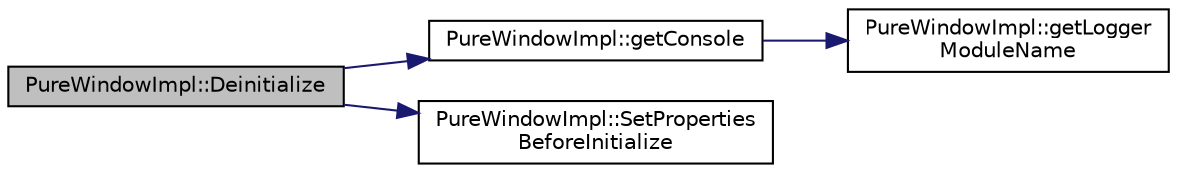 digraph "PureWindowImpl::Deinitialize"
{
 // LATEX_PDF_SIZE
  edge [fontname="Helvetica",fontsize="10",labelfontname="Helvetica",labelfontsize="10"];
  node [fontname="Helvetica",fontsize="10",shape=record];
  rankdir="LR";
  Node1 [label="PureWindowImpl::Deinitialize",height=0.2,width=0.4,color="black", fillcolor="grey75", style="filled", fontcolor="black",tooltip="This deletes the window, then initialize() can be called again later."];
  Node1 -> Node2 [color="midnightblue",fontsize="10",style="solid",fontname="Helvetica"];
  Node2 [label="PureWindowImpl::getConsole",height=0.2,width=0.4,color="black", fillcolor="white", style="filled",URL="$class_pure_window_impl.html#a65ec9e49320741ceed29454a3ad894f3",tooltip="Returns access to console preset with logger module name as this class."];
  Node2 -> Node3 [color="midnightblue",fontsize="10",style="solid",fontname="Helvetica"];
  Node3 [label="PureWindowImpl::getLogger\lModuleName",height=0.2,width=0.4,color="black", fillcolor="white", style="filled",URL="$class_pure_window_impl.html#a1ed00e8b044917d53908f0322461c755",tooltip="Returns the logger module name of this class."];
  Node1 -> Node4 [color="midnightblue",fontsize="10",style="solid",fontname="Helvetica"];
  Node4 [label="PureWindowImpl::SetProperties\lBeforeInitialize",height=0.2,width=0.4,color="black", fillcolor="white", style="filled",URL="$class_pure_window_impl.html#a2bae084cd98b0a9dbf306b41ac65857f",tooltip="Sets default values to properties, used by ctor and Deinitialize()."];
}
